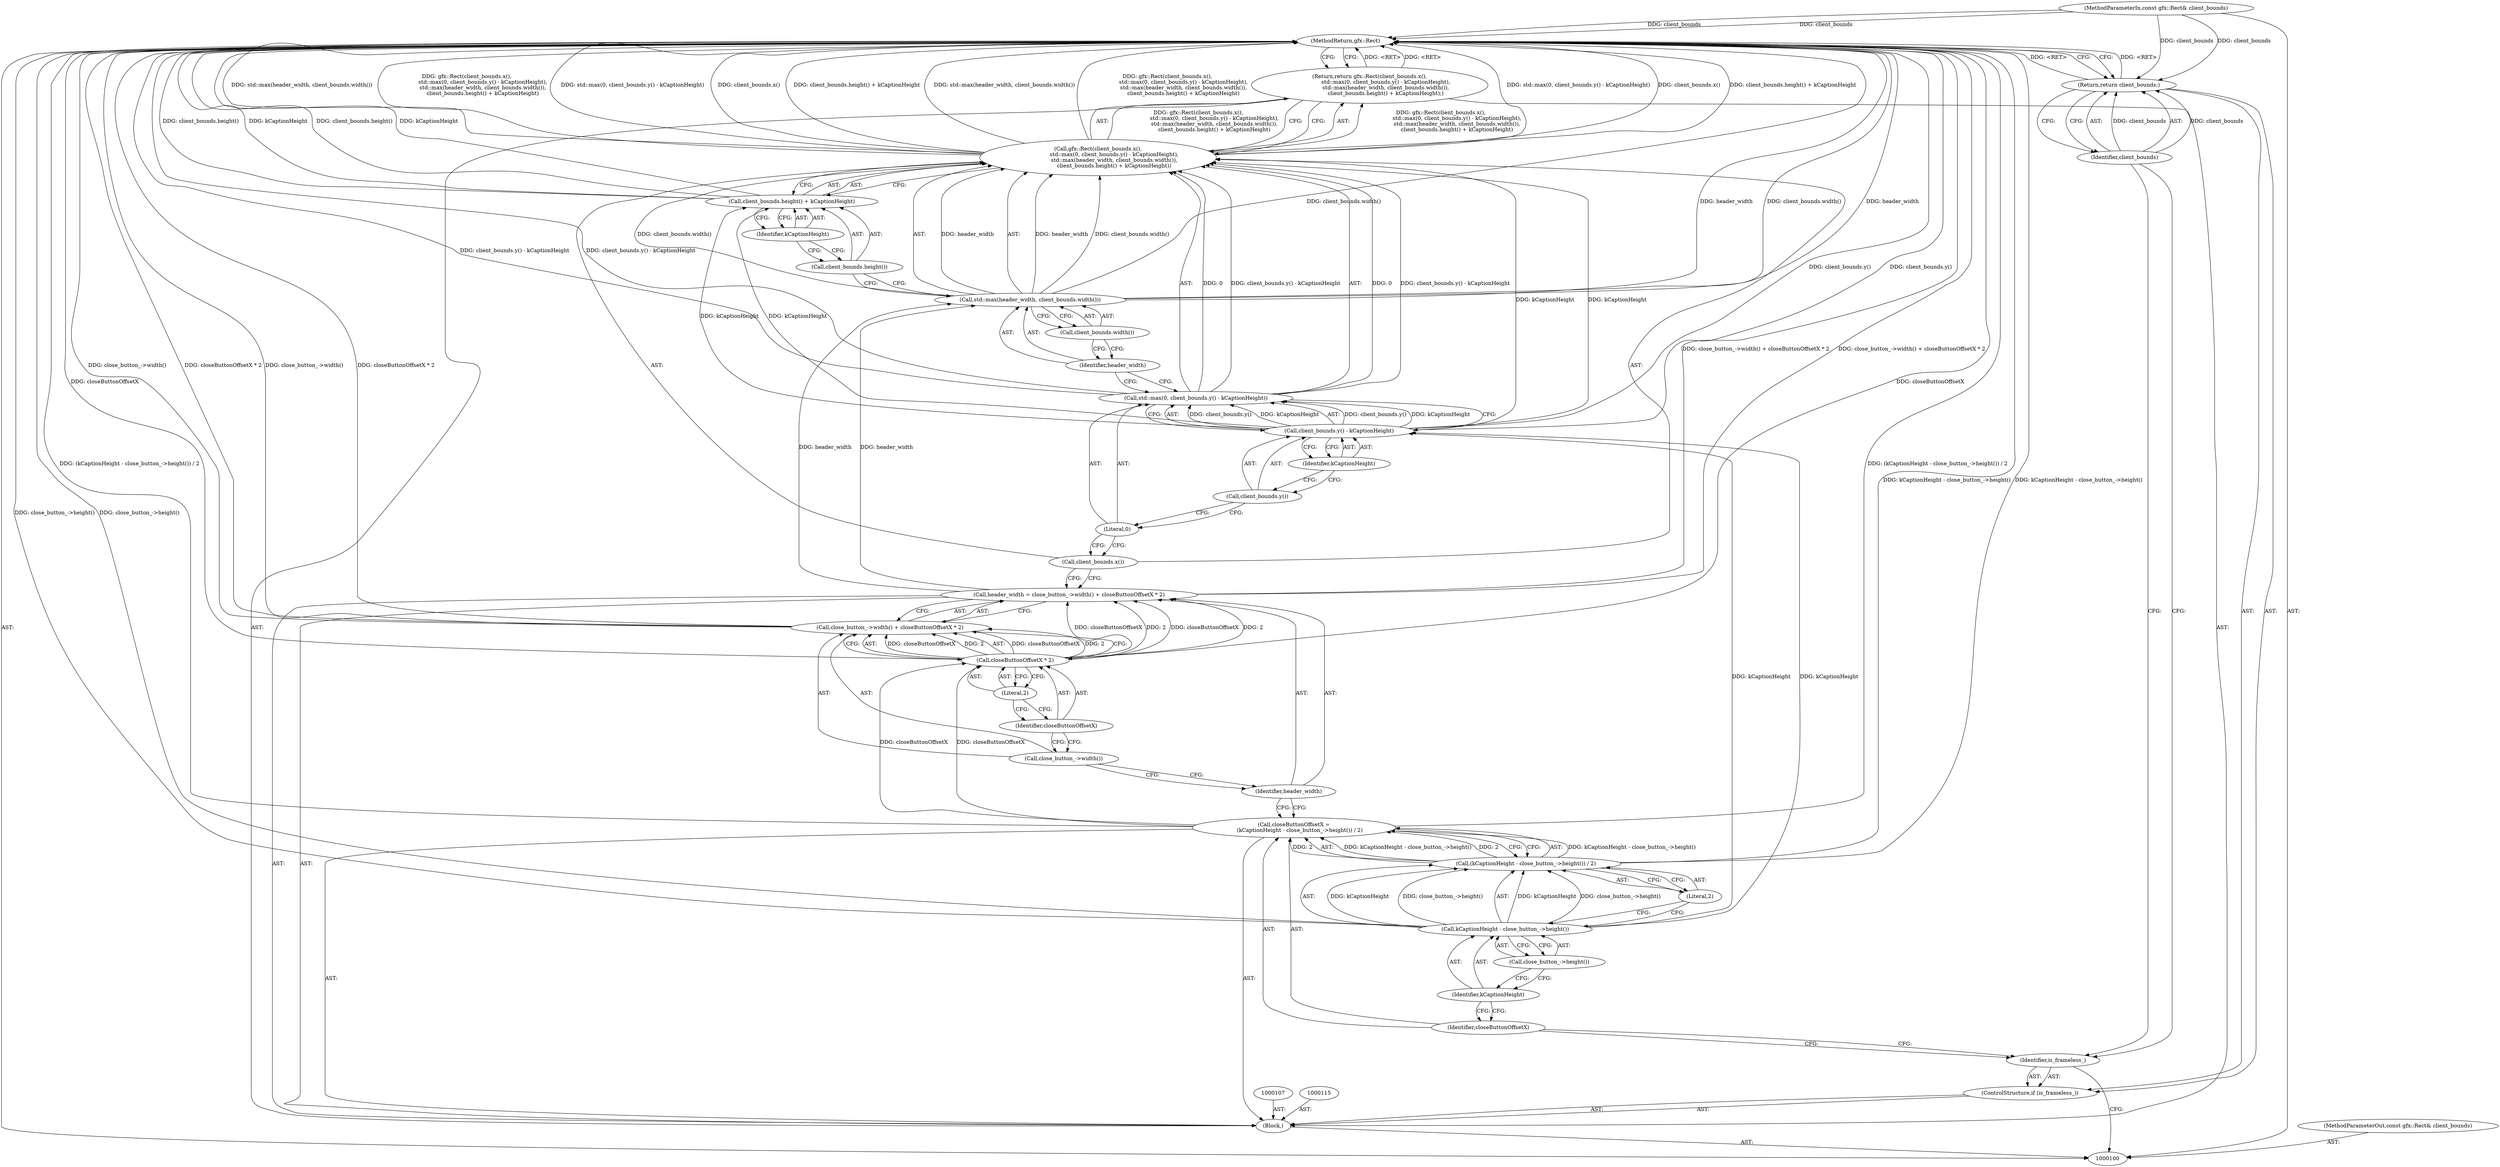 digraph "0_Chrome_7f8cdab6fda192d15e45a3e9682b1eec427870c5_4" {
"1000137" [label="(MethodReturn,gfx::Rect)"];
"1000126" [label="(Call,std::max(0, client_bounds.y() - kCaptionHeight))"];
"1000127" [label="(Literal,0)"];
"1000128" [label="(Call,client_bounds.y() - kCaptionHeight)"];
"1000129" [label="(Call,client_bounds.y())"];
"1000130" [label="(Identifier,kCaptionHeight)"];
"1000131" [label="(Call,std::max(header_width, client_bounds.width()))"];
"1000132" [label="(Identifier,header_width)"];
"1000133" [label="(Call,client_bounds.width())"];
"1000134" [label="(Call,client_bounds.height() + kCaptionHeight)"];
"1000135" [label="(Call,client_bounds.height())"];
"1000136" [label="(Identifier,kCaptionHeight)"];
"1000102" [label="(Block,)"];
"1000101" [label="(MethodParameterIn,const gfx::Rect& client_bounds)"];
"1000199" [label="(MethodParameterOut,const gfx::Rect& client_bounds)"];
"1000103" [label="(ControlStructure,if (is_frameless_))"];
"1000104" [label="(Identifier,is_frameless_)"];
"1000106" [label="(Identifier,client_bounds)"];
"1000105" [label="(Return,return client_bounds;)"];
"1000108" [label="(Call,closeButtonOffsetX =\n       (kCaptionHeight - close_button_->height()) / 2)"];
"1000109" [label="(Identifier,closeButtonOffsetX)"];
"1000113" [label="(Call,close_button_->height())"];
"1000114" [label="(Literal,2)"];
"1000110" [label="(Call,(kCaptionHeight - close_button_->height()) / 2)"];
"1000111" [label="(Call,kCaptionHeight - close_button_->height())"];
"1000112" [label="(Identifier,kCaptionHeight)"];
"1000118" [label="(Call,close_button_->width() + closeButtonOffsetX * 2)"];
"1000119" [label="(Call,close_button_->width())"];
"1000120" [label="(Call,closeButtonOffsetX * 2)"];
"1000121" [label="(Identifier,closeButtonOffsetX)"];
"1000122" [label="(Literal,2)"];
"1000116" [label="(Call,header_width = close_button_->width() + closeButtonOffsetX * 2)"];
"1000117" [label="(Identifier,header_width)"];
"1000125" [label="(Call,client_bounds.x())"];
"1000123" [label="(Return,return gfx::Rect(client_bounds.x(),\n                   std::max(0, client_bounds.y() - kCaptionHeight),\n                   std::max(header_width, client_bounds.width()),\n                   client_bounds.height() + kCaptionHeight);)"];
"1000124" [label="(Call,gfx::Rect(client_bounds.x(),\n                   std::max(0, client_bounds.y() - kCaptionHeight),\n                   std::max(header_width, client_bounds.width()),\n                   client_bounds.height() + kCaptionHeight))"];
"1000137" -> "1000100"  [label="AST: "];
"1000137" -> "1000105"  [label="CFG: "];
"1000137" -> "1000123"  [label="CFG: "];
"1000105" -> "1000137"  [label="DDG: <RET>"];
"1000124" -> "1000137"  [label="DDG: std::max(0, client_bounds.y() - kCaptionHeight)"];
"1000124" -> "1000137"  [label="DDG: client_bounds.x()"];
"1000124" -> "1000137"  [label="DDG: client_bounds.height() + kCaptionHeight"];
"1000124" -> "1000137"  [label="DDG: std::max(header_width, client_bounds.width())"];
"1000124" -> "1000137"  [label="DDG: gfx::Rect(client_bounds.x(),\n                   std::max(0, client_bounds.y() - kCaptionHeight),\n                   std::max(header_width, client_bounds.width()),\n                   client_bounds.height() + kCaptionHeight)"];
"1000131" -> "1000137"  [label="DDG: header_width"];
"1000131" -> "1000137"  [label="DDG: client_bounds.width()"];
"1000120" -> "1000137"  [label="DDG: closeButtonOffsetX"];
"1000116" -> "1000137"  [label="DDG: close_button_->width() + closeButtonOffsetX * 2"];
"1000134" -> "1000137"  [label="DDG: kCaptionHeight"];
"1000134" -> "1000137"  [label="DDG: client_bounds.height()"];
"1000126" -> "1000137"  [label="DDG: client_bounds.y() - kCaptionHeight"];
"1000118" -> "1000137"  [label="DDG: close_button_->width()"];
"1000118" -> "1000137"  [label="DDG: closeButtonOffsetX * 2"];
"1000128" -> "1000137"  [label="DDG: client_bounds.y()"];
"1000111" -> "1000137"  [label="DDG: close_button_->height()"];
"1000101" -> "1000137"  [label="DDG: client_bounds"];
"1000108" -> "1000137"  [label="DDG: (kCaptionHeight - close_button_->height()) / 2"];
"1000110" -> "1000137"  [label="DDG: kCaptionHeight - close_button_->height()"];
"1000123" -> "1000137"  [label="DDG: <RET>"];
"1000126" -> "1000124"  [label="AST: "];
"1000126" -> "1000128"  [label="CFG: "];
"1000127" -> "1000126"  [label="AST: "];
"1000128" -> "1000126"  [label="AST: "];
"1000132" -> "1000126"  [label="CFG: "];
"1000126" -> "1000137"  [label="DDG: client_bounds.y() - kCaptionHeight"];
"1000126" -> "1000124"  [label="DDG: 0"];
"1000126" -> "1000124"  [label="DDG: client_bounds.y() - kCaptionHeight"];
"1000128" -> "1000126"  [label="DDG: client_bounds.y()"];
"1000128" -> "1000126"  [label="DDG: kCaptionHeight"];
"1000127" -> "1000126"  [label="AST: "];
"1000127" -> "1000125"  [label="CFG: "];
"1000129" -> "1000127"  [label="CFG: "];
"1000128" -> "1000126"  [label="AST: "];
"1000128" -> "1000130"  [label="CFG: "];
"1000129" -> "1000128"  [label="AST: "];
"1000130" -> "1000128"  [label="AST: "];
"1000126" -> "1000128"  [label="CFG: "];
"1000128" -> "1000137"  [label="DDG: client_bounds.y()"];
"1000128" -> "1000126"  [label="DDG: client_bounds.y()"];
"1000128" -> "1000126"  [label="DDG: kCaptionHeight"];
"1000111" -> "1000128"  [label="DDG: kCaptionHeight"];
"1000128" -> "1000124"  [label="DDG: kCaptionHeight"];
"1000128" -> "1000134"  [label="DDG: kCaptionHeight"];
"1000129" -> "1000128"  [label="AST: "];
"1000129" -> "1000127"  [label="CFG: "];
"1000130" -> "1000129"  [label="CFG: "];
"1000130" -> "1000128"  [label="AST: "];
"1000130" -> "1000129"  [label="CFG: "];
"1000128" -> "1000130"  [label="CFG: "];
"1000131" -> "1000124"  [label="AST: "];
"1000131" -> "1000133"  [label="CFG: "];
"1000132" -> "1000131"  [label="AST: "];
"1000133" -> "1000131"  [label="AST: "];
"1000135" -> "1000131"  [label="CFG: "];
"1000131" -> "1000137"  [label="DDG: header_width"];
"1000131" -> "1000137"  [label="DDG: client_bounds.width()"];
"1000131" -> "1000124"  [label="DDG: header_width"];
"1000131" -> "1000124"  [label="DDG: client_bounds.width()"];
"1000116" -> "1000131"  [label="DDG: header_width"];
"1000132" -> "1000131"  [label="AST: "];
"1000132" -> "1000126"  [label="CFG: "];
"1000133" -> "1000132"  [label="CFG: "];
"1000133" -> "1000131"  [label="AST: "];
"1000133" -> "1000132"  [label="CFG: "];
"1000131" -> "1000133"  [label="CFG: "];
"1000134" -> "1000124"  [label="AST: "];
"1000134" -> "1000136"  [label="CFG: "];
"1000135" -> "1000134"  [label="AST: "];
"1000136" -> "1000134"  [label="AST: "];
"1000124" -> "1000134"  [label="CFG: "];
"1000134" -> "1000137"  [label="DDG: kCaptionHeight"];
"1000134" -> "1000137"  [label="DDG: client_bounds.height()"];
"1000128" -> "1000134"  [label="DDG: kCaptionHeight"];
"1000135" -> "1000134"  [label="AST: "];
"1000135" -> "1000131"  [label="CFG: "];
"1000136" -> "1000135"  [label="CFG: "];
"1000136" -> "1000134"  [label="AST: "];
"1000136" -> "1000135"  [label="CFG: "];
"1000134" -> "1000136"  [label="CFG: "];
"1000102" -> "1000100"  [label="AST: "];
"1000103" -> "1000102"  [label="AST: "];
"1000107" -> "1000102"  [label="AST: "];
"1000108" -> "1000102"  [label="AST: "];
"1000115" -> "1000102"  [label="AST: "];
"1000116" -> "1000102"  [label="AST: "];
"1000123" -> "1000102"  [label="AST: "];
"1000101" -> "1000100"  [label="AST: "];
"1000101" -> "1000137"  [label="DDG: client_bounds"];
"1000101" -> "1000105"  [label="DDG: client_bounds"];
"1000199" -> "1000100"  [label="AST: "];
"1000103" -> "1000102"  [label="AST: "];
"1000104" -> "1000103"  [label="AST: "];
"1000105" -> "1000103"  [label="AST: "];
"1000104" -> "1000103"  [label="AST: "];
"1000104" -> "1000100"  [label="CFG: "];
"1000106" -> "1000104"  [label="CFG: "];
"1000109" -> "1000104"  [label="CFG: "];
"1000106" -> "1000105"  [label="AST: "];
"1000106" -> "1000104"  [label="CFG: "];
"1000105" -> "1000106"  [label="CFG: "];
"1000106" -> "1000105"  [label="DDG: client_bounds"];
"1000105" -> "1000103"  [label="AST: "];
"1000105" -> "1000106"  [label="CFG: "];
"1000106" -> "1000105"  [label="AST: "];
"1000137" -> "1000105"  [label="CFG: "];
"1000105" -> "1000137"  [label="DDG: <RET>"];
"1000106" -> "1000105"  [label="DDG: client_bounds"];
"1000101" -> "1000105"  [label="DDG: client_bounds"];
"1000108" -> "1000102"  [label="AST: "];
"1000108" -> "1000110"  [label="CFG: "];
"1000109" -> "1000108"  [label="AST: "];
"1000110" -> "1000108"  [label="AST: "];
"1000117" -> "1000108"  [label="CFG: "];
"1000108" -> "1000137"  [label="DDG: (kCaptionHeight - close_button_->height()) / 2"];
"1000110" -> "1000108"  [label="DDG: kCaptionHeight - close_button_->height()"];
"1000110" -> "1000108"  [label="DDG: 2"];
"1000108" -> "1000120"  [label="DDG: closeButtonOffsetX"];
"1000109" -> "1000108"  [label="AST: "];
"1000109" -> "1000104"  [label="CFG: "];
"1000112" -> "1000109"  [label="CFG: "];
"1000113" -> "1000111"  [label="AST: "];
"1000113" -> "1000112"  [label="CFG: "];
"1000111" -> "1000113"  [label="CFG: "];
"1000114" -> "1000110"  [label="AST: "];
"1000114" -> "1000111"  [label="CFG: "];
"1000110" -> "1000114"  [label="CFG: "];
"1000110" -> "1000108"  [label="AST: "];
"1000110" -> "1000114"  [label="CFG: "];
"1000111" -> "1000110"  [label="AST: "];
"1000114" -> "1000110"  [label="AST: "];
"1000108" -> "1000110"  [label="CFG: "];
"1000110" -> "1000137"  [label="DDG: kCaptionHeight - close_button_->height()"];
"1000110" -> "1000108"  [label="DDG: kCaptionHeight - close_button_->height()"];
"1000110" -> "1000108"  [label="DDG: 2"];
"1000111" -> "1000110"  [label="DDG: kCaptionHeight"];
"1000111" -> "1000110"  [label="DDG: close_button_->height()"];
"1000111" -> "1000110"  [label="AST: "];
"1000111" -> "1000113"  [label="CFG: "];
"1000112" -> "1000111"  [label="AST: "];
"1000113" -> "1000111"  [label="AST: "];
"1000114" -> "1000111"  [label="CFG: "];
"1000111" -> "1000137"  [label="DDG: close_button_->height()"];
"1000111" -> "1000110"  [label="DDG: kCaptionHeight"];
"1000111" -> "1000110"  [label="DDG: close_button_->height()"];
"1000111" -> "1000128"  [label="DDG: kCaptionHeight"];
"1000112" -> "1000111"  [label="AST: "];
"1000112" -> "1000109"  [label="CFG: "];
"1000113" -> "1000112"  [label="CFG: "];
"1000118" -> "1000116"  [label="AST: "];
"1000118" -> "1000120"  [label="CFG: "];
"1000119" -> "1000118"  [label="AST: "];
"1000120" -> "1000118"  [label="AST: "];
"1000116" -> "1000118"  [label="CFG: "];
"1000118" -> "1000137"  [label="DDG: close_button_->width()"];
"1000118" -> "1000137"  [label="DDG: closeButtonOffsetX * 2"];
"1000120" -> "1000118"  [label="DDG: closeButtonOffsetX"];
"1000120" -> "1000118"  [label="DDG: 2"];
"1000119" -> "1000118"  [label="AST: "];
"1000119" -> "1000117"  [label="CFG: "];
"1000121" -> "1000119"  [label="CFG: "];
"1000120" -> "1000118"  [label="AST: "];
"1000120" -> "1000122"  [label="CFG: "];
"1000121" -> "1000120"  [label="AST: "];
"1000122" -> "1000120"  [label="AST: "];
"1000118" -> "1000120"  [label="CFG: "];
"1000120" -> "1000137"  [label="DDG: closeButtonOffsetX"];
"1000120" -> "1000116"  [label="DDG: closeButtonOffsetX"];
"1000120" -> "1000116"  [label="DDG: 2"];
"1000120" -> "1000118"  [label="DDG: closeButtonOffsetX"];
"1000120" -> "1000118"  [label="DDG: 2"];
"1000108" -> "1000120"  [label="DDG: closeButtonOffsetX"];
"1000121" -> "1000120"  [label="AST: "];
"1000121" -> "1000119"  [label="CFG: "];
"1000122" -> "1000121"  [label="CFG: "];
"1000122" -> "1000120"  [label="AST: "];
"1000122" -> "1000121"  [label="CFG: "];
"1000120" -> "1000122"  [label="CFG: "];
"1000116" -> "1000102"  [label="AST: "];
"1000116" -> "1000118"  [label="CFG: "];
"1000117" -> "1000116"  [label="AST: "];
"1000118" -> "1000116"  [label="AST: "];
"1000125" -> "1000116"  [label="CFG: "];
"1000116" -> "1000137"  [label="DDG: close_button_->width() + closeButtonOffsetX * 2"];
"1000120" -> "1000116"  [label="DDG: closeButtonOffsetX"];
"1000120" -> "1000116"  [label="DDG: 2"];
"1000116" -> "1000131"  [label="DDG: header_width"];
"1000117" -> "1000116"  [label="AST: "];
"1000117" -> "1000108"  [label="CFG: "];
"1000119" -> "1000117"  [label="CFG: "];
"1000125" -> "1000124"  [label="AST: "];
"1000125" -> "1000116"  [label="CFG: "];
"1000127" -> "1000125"  [label="CFG: "];
"1000123" -> "1000102"  [label="AST: "];
"1000123" -> "1000124"  [label="CFG: "];
"1000124" -> "1000123"  [label="AST: "];
"1000137" -> "1000123"  [label="CFG: "];
"1000123" -> "1000137"  [label="DDG: <RET>"];
"1000124" -> "1000123"  [label="DDG: gfx::Rect(client_bounds.x(),\n                   std::max(0, client_bounds.y() - kCaptionHeight),\n                   std::max(header_width, client_bounds.width()),\n                   client_bounds.height() + kCaptionHeight)"];
"1000124" -> "1000123"  [label="AST: "];
"1000124" -> "1000134"  [label="CFG: "];
"1000125" -> "1000124"  [label="AST: "];
"1000126" -> "1000124"  [label="AST: "];
"1000131" -> "1000124"  [label="AST: "];
"1000134" -> "1000124"  [label="AST: "];
"1000123" -> "1000124"  [label="CFG: "];
"1000124" -> "1000137"  [label="DDG: std::max(0, client_bounds.y() - kCaptionHeight)"];
"1000124" -> "1000137"  [label="DDG: client_bounds.x()"];
"1000124" -> "1000137"  [label="DDG: client_bounds.height() + kCaptionHeight"];
"1000124" -> "1000137"  [label="DDG: std::max(header_width, client_bounds.width())"];
"1000124" -> "1000137"  [label="DDG: gfx::Rect(client_bounds.x(),\n                   std::max(0, client_bounds.y() - kCaptionHeight),\n                   std::max(header_width, client_bounds.width()),\n                   client_bounds.height() + kCaptionHeight)"];
"1000124" -> "1000123"  [label="DDG: gfx::Rect(client_bounds.x(),\n                   std::max(0, client_bounds.y() - kCaptionHeight),\n                   std::max(header_width, client_bounds.width()),\n                   client_bounds.height() + kCaptionHeight)"];
"1000126" -> "1000124"  [label="DDG: 0"];
"1000126" -> "1000124"  [label="DDG: client_bounds.y() - kCaptionHeight"];
"1000131" -> "1000124"  [label="DDG: header_width"];
"1000131" -> "1000124"  [label="DDG: client_bounds.width()"];
"1000128" -> "1000124"  [label="DDG: kCaptionHeight"];
}
